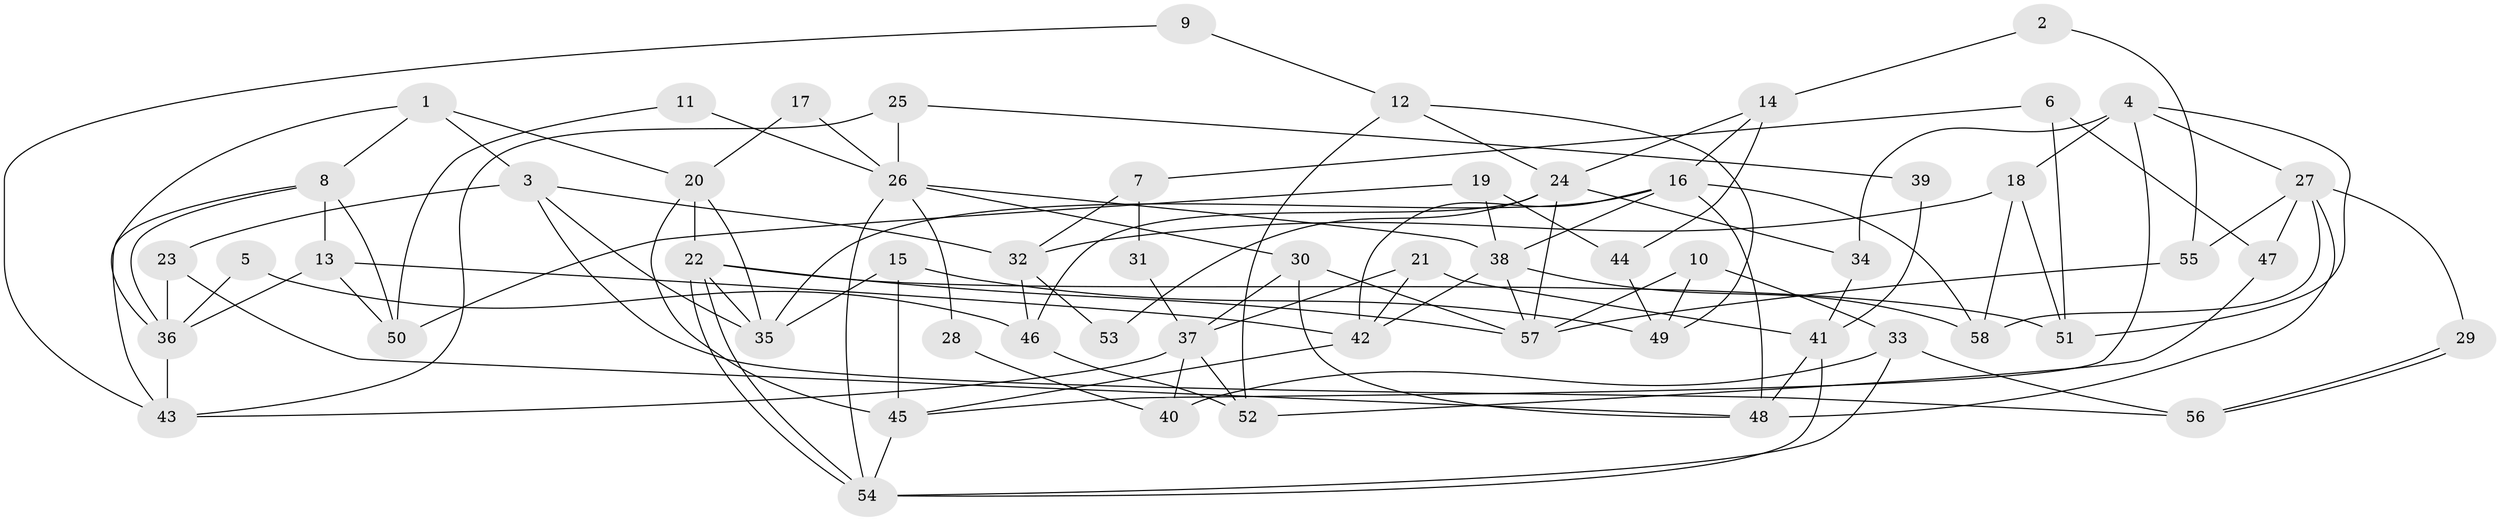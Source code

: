 // coarse degree distribution, {3: 0.20689655172413793, 7: 0.10344827586206896, 4: 0.2413793103448276, 6: 0.27586206896551724, 5: 0.06896551724137931, 2: 0.034482758620689655, 10: 0.034482758620689655, 11: 0.034482758620689655}
// Generated by graph-tools (version 1.1) at 2025/37/03/04/25 23:37:14]
// undirected, 58 vertices, 116 edges
graph export_dot {
  node [color=gray90,style=filled];
  1;
  2;
  3;
  4;
  5;
  6;
  7;
  8;
  9;
  10;
  11;
  12;
  13;
  14;
  15;
  16;
  17;
  18;
  19;
  20;
  21;
  22;
  23;
  24;
  25;
  26;
  27;
  28;
  29;
  30;
  31;
  32;
  33;
  34;
  35;
  36;
  37;
  38;
  39;
  40;
  41;
  42;
  43;
  44;
  45;
  46;
  47;
  48;
  49;
  50;
  51;
  52;
  53;
  54;
  55;
  56;
  57;
  58;
  1 -- 20;
  1 -- 43;
  1 -- 3;
  1 -- 8;
  2 -- 55;
  2 -- 14;
  3 -- 35;
  3 -- 23;
  3 -- 32;
  3 -- 56;
  4 -- 45;
  4 -- 18;
  4 -- 27;
  4 -- 34;
  4 -- 51;
  5 -- 46;
  5 -- 36;
  6 -- 51;
  6 -- 47;
  6 -- 7;
  7 -- 32;
  7 -- 31;
  8 -- 36;
  8 -- 36;
  8 -- 13;
  8 -- 50;
  9 -- 43;
  9 -- 12;
  10 -- 57;
  10 -- 49;
  10 -- 33;
  11 -- 26;
  11 -- 50;
  12 -- 49;
  12 -- 24;
  12 -- 52;
  13 -- 42;
  13 -- 36;
  13 -- 50;
  14 -- 16;
  14 -- 24;
  14 -- 44;
  15 -- 45;
  15 -- 35;
  15 -- 49;
  16 -- 48;
  16 -- 58;
  16 -- 35;
  16 -- 38;
  16 -- 42;
  17 -- 20;
  17 -- 26;
  18 -- 51;
  18 -- 58;
  18 -- 32;
  19 -- 38;
  19 -- 50;
  19 -- 44;
  20 -- 45;
  20 -- 35;
  20 -- 22;
  21 -- 42;
  21 -- 41;
  21 -- 37;
  22 -- 54;
  22 -- 54;
  22 -- 35;
  22 -- 51;
  22 -- 57;
  23 -- 36;
  23 -- 48;
  24 -- 57;
  24 -- 34;
  24 -- 46;
  24 -- 53;
  25 -- 43;
  25 -- 26;
  25 -- 39;
  26 -- 54;
  26 -- 38;
  26 -- 28;
  26 -- 30;
  27 -- 48;
  27 -- 29;
  27 -- 47;
  27 -- 55;
  27 -- 58;
  28 -- 40;
  29 -- 56;
  29 -- 56;
  30 -- 37;
  30 -- 48;
  30 -- 57;
  31 -- 37;
  32 -- 46;
  32 -- 53;
  33 -- 56;
  33 -- 40;
  33 -- 54;
  34 -- 41;
  36 -- 43;
  37 -- 52;
  37 -- 40;
  37 -- 43;
  38 -- 57;
  38 -- 42;
  38 -- 58;
  39 -- 41;
  41 -- 54;
  41 -- 48;
  42 -- 45;
  44 -- 49;
  45 -- 54;
  46 -- 52;
  47 -- 52;
  55 -- 57;
}
